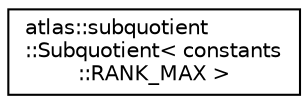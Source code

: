 digraph "Graphical Class Hierarchy"
{
  edge [fontname="Helvetica",fontsize="10",labelfontname="Helvetica",labelfontsize="10"];
  node [fontname="Helvetica",fontsize="10",shape=record];
  rankdir="LR";
  Node1 [label="atlas::subquotient\l::Subquotient\< constants\l::RANK_MAX \>",height=0.2,width=0.4,color="black", fillcolor="white", style="filled",URL="$classatlas_1_1subquotient_1_1Subquotient.html"];
}
